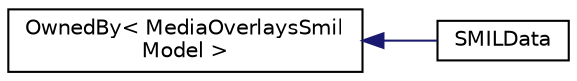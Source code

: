 digraph "Graphical Class Hierarchy"
{
  edge [fontname="Helvetica",fontsize="10",labelfontname="Helvetica",labelfontsize="10"];
  node [fontname="Helvetica",fontsize="10",shape=record];
  rankdir="LR";
  Node1 [label="OwnedBy\< MediaOverlaysSmil\lModel \>",height=0.2,width=0.4,color="black", fillcolor="white", style="filled",URL="$class_owned_by.xhtml"];
  Node1 -> Node2 [dir="back",color="midnightblue",fontsize="10",style="solid",fontname="Helvetica"];
  Node2 [label="SMILData",height=0.2,width=0.4,color="black", fillcolor="white", style="filled",URL="$class_s_m_i_l_data.xhtml"];
}
